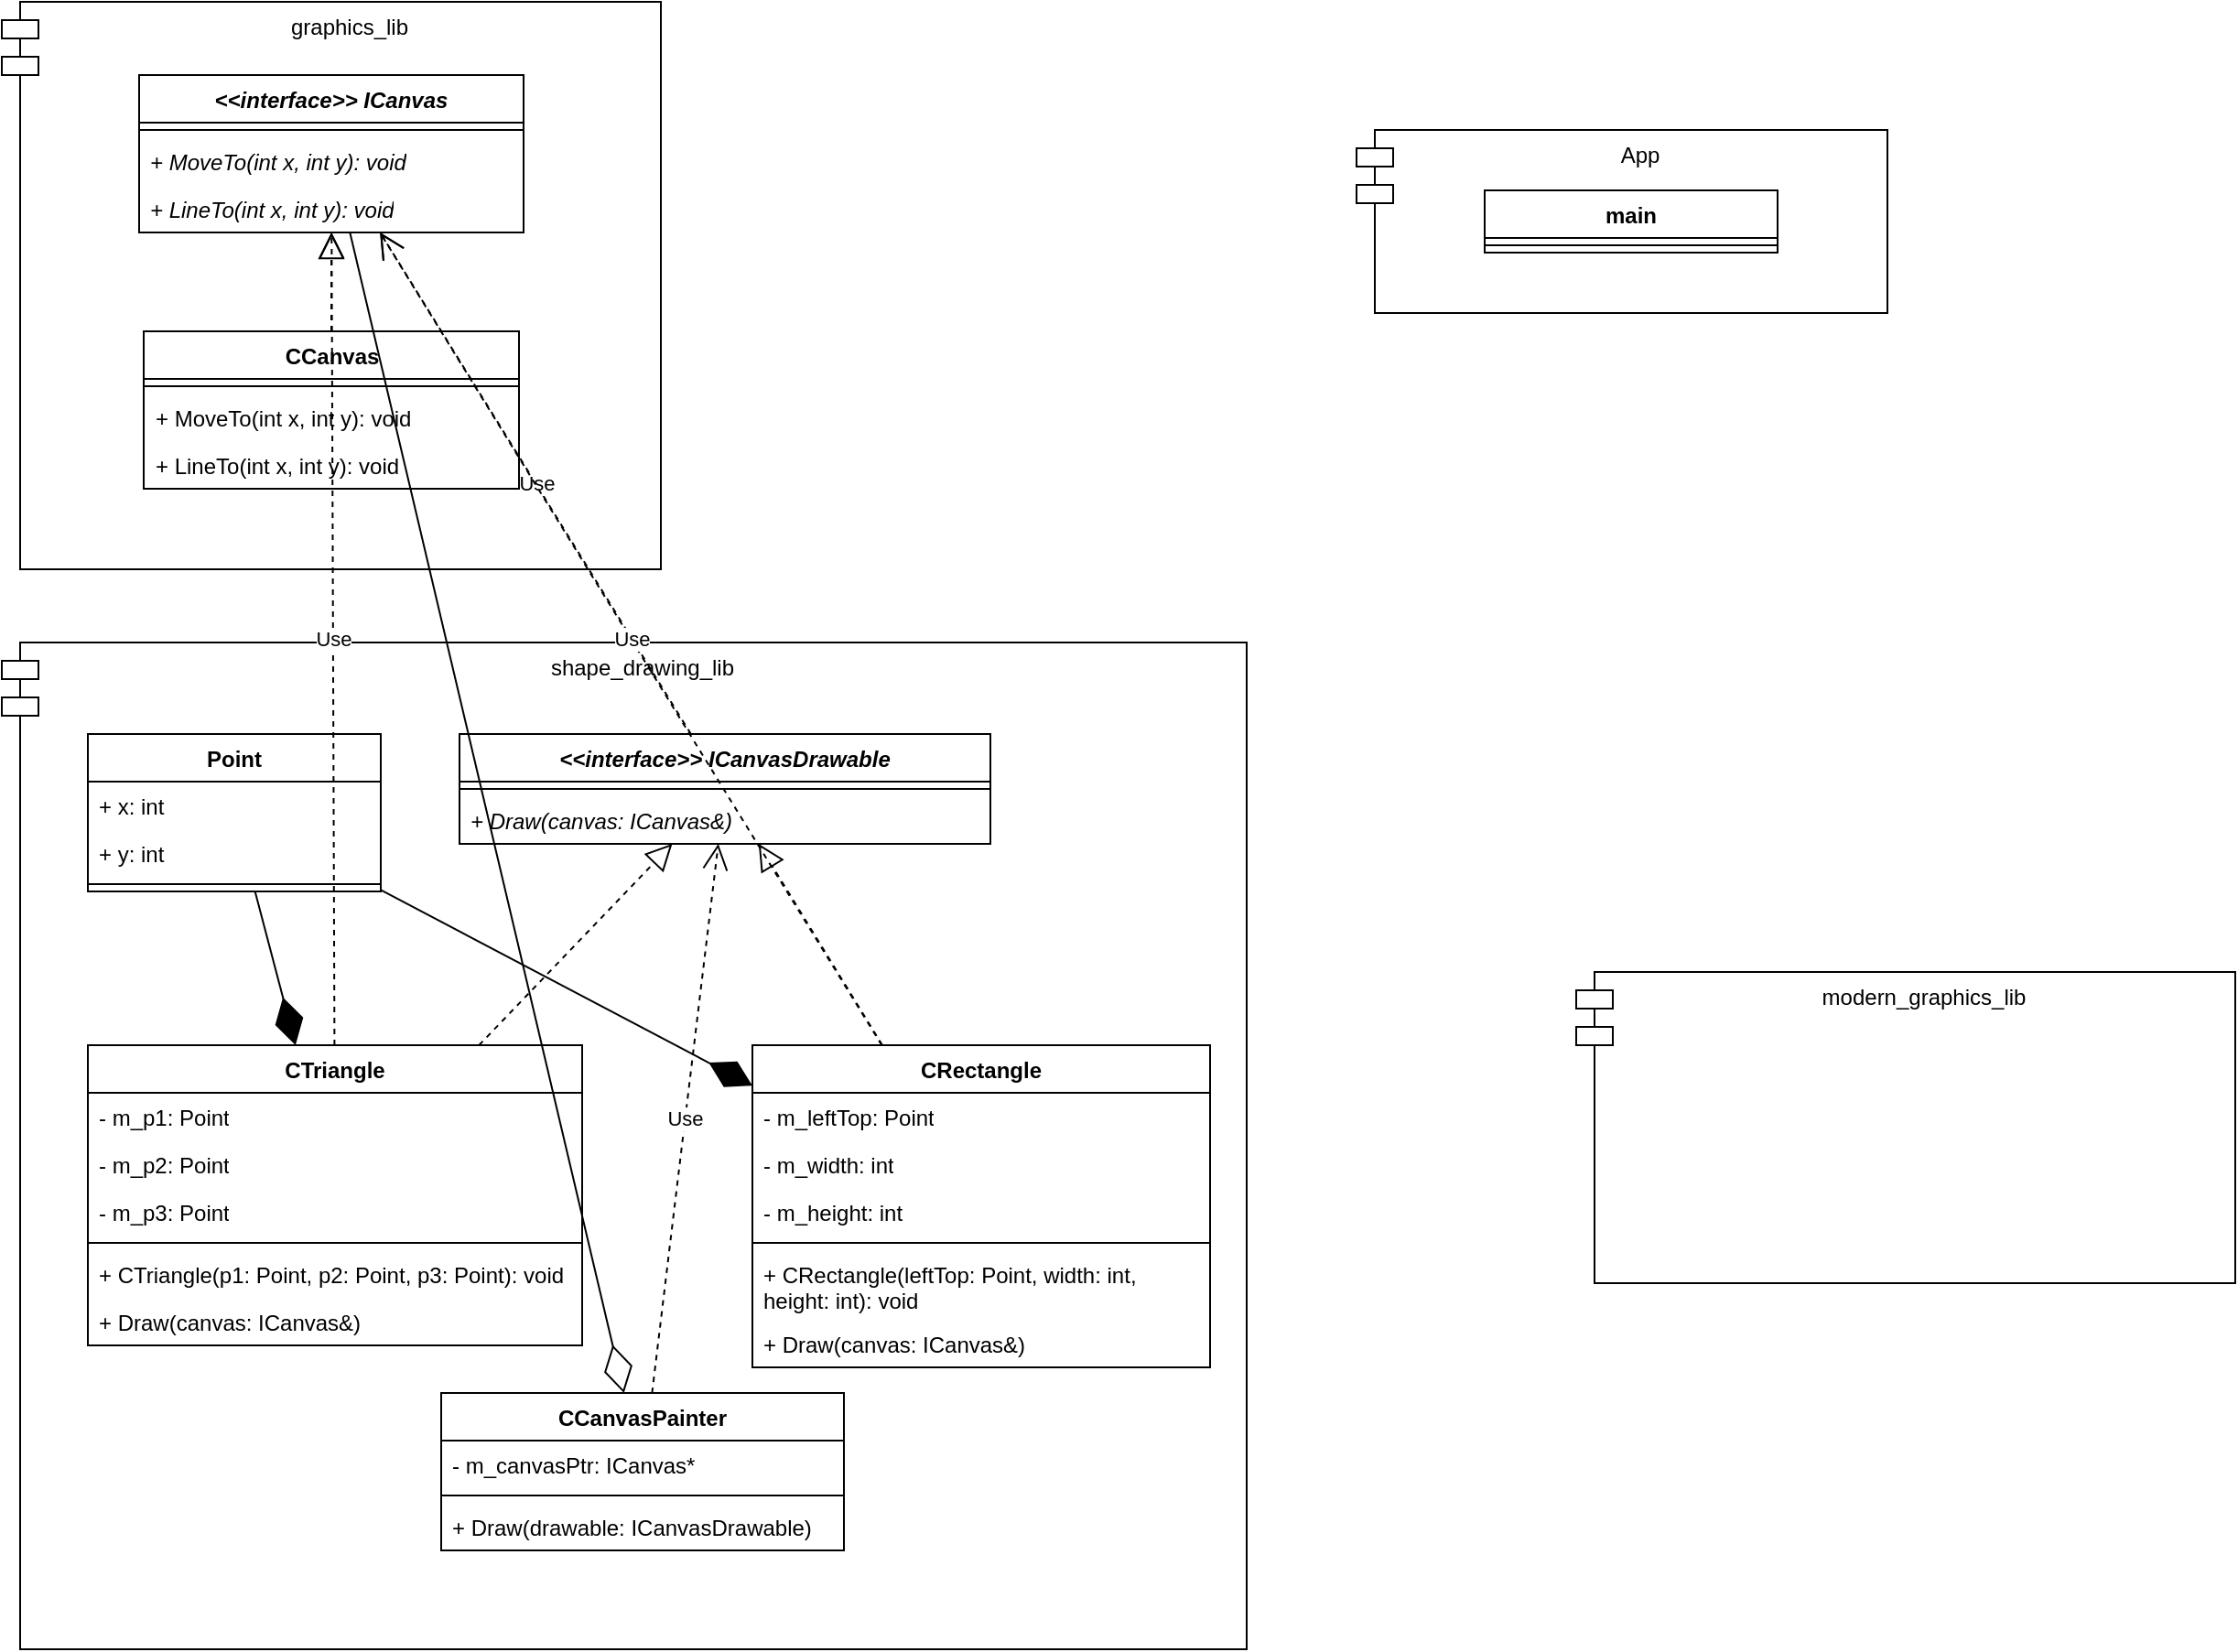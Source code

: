 <mxfile version="24.8.2">
  <diagram name="Страница — 1" id="Q5mQ6EyIHFrdvReiA6iZ">
    <mxGraphModel dx="2268" dy="770" grid="1" gridSize="10" guides="1" tooltips="1" connect="1" arrows="1" fold="1" page="1" pageScale="1" pageWidth="827" pageHeight="1169" math="0" shadow="0">
      <root>
        <mxCell id="0" />
        <mxCell id="1" parent="0" />
        <mxCell id="XjnwX9MCClepq0qYHrMa-5" value="App" style="shape=module;align=left;spacingLeft=20;align=center;verticalAlign=top;whiteSpace=wrap;html=1;" vertex="1" parent="1">
          <mxGeometry x="200" y="100" width="290" height="100" as="geometry" />
        </mxCell>
        <mxCell id="XjnwX9MCClepq0qYHrMa-1" value="main" style="swimlane;fontStyle=1;align=center;verticalAlign=top;childLayout=stackLayout;horizontal=1;startSize=26;horizontalStack=0;resizeParent=1;resizeParentMax=0;resizeLast=0;collapsible=1;marginBottom=0;whiteSpace=wrap;html=1;" vertex="1" parent="1">
          <mxGeometry x="270" y="133" width="160" height="34" as="geometry" />
        </mxCell>
        <mxCell id="XjnwX9MCClepq0qYHrMa-3" value="" style="line;strokeWidth=1;fillColor=none;align=left;verticalAlign=middle;spacingTop=-1;spacingLeft=3;spacingRight=3;rotatable=0;labelPosition=right;points=[];portConstraint=eastwest;strokeColor=inherit;" vertex="1" parent="XjnwX9MCClepq0qYHrMa-1">
          <mxGeometry y="26" width="160" height="8" as="geometry" />
        </mxCell>
        <mxCell id="XjnwX9MCClepq0qYHrMa-7" value="graphics_lib" style="shape=module;align=left;spacingLeft=20;align=center;verticalAlign=top;whiteSpace=wrap;html=1;" vertex="1" parent="1">
          <mxGeometry x="-540" y="30" width="360" height="310" as="geometry" />
        </mxCell>
        <mxCell id="XjnwX9MCClepq0qYHrMa-8" value="modern_graphics_lib" style="shape=module;align=left;spacingLeft=20;align=center;verticalAlign=top;whiteSpace=wrap;html=1;" vertex="1" parent="1">
          <mxGeometry x="320" y="560" width="360" height="170" as="geometry" />
        </mxCell>
        <mxCell id="XjnwX9MCClepq0qYHrMa-9" value="shape_drawing_lib" style="shape=module;align=left;spacingLeft=20;align=center;verticalAlign=top;whiteSpace=wrap;html=1;" vertex="1" parent="1">
          <mxGeometry x="-540" y="380" width="680" height="550" as="geometry" />
        </mxCell>
        <mxCell id="XjnwX9MCClepq0qYHrMa-10" value="&lt;i&gt;&amp;lt;&amp;lt;interface&amp;gt;&amp;gt; ICanvas&lt;/i&gt;" style="swimlane;fontStyle=1;align=center;verticalAlign=top;childLayout=stackLayout;horizontal=1;startSize=26;horizontalStack=0;resizeParent=1;resizeParentMax=0;resizeLast=0;collapsible=1;marginBottom=0;whiteSpace=wrap;html=1;" vertex="1" parent="1">
          <mxGeometry x="-465" y="70" width="210" height="86" as="geometry" />
        </mxCell>
        <mxCell id="XjnwX9MCClepq0qYHrMa-12" value="" style="line;strokeWidth=1;fillColor=none;align=left;verticalAlign=middle;spacingTop=-1;spacingLeft=3;spacingRight=3;rotatable=0;labelPosition=right;points=[];portConstraint=eastwest;strokeColor=inherit;" vertex="1" parent="XjnwX9MCClepq0qYHrMa-10">
          <mxGeometry y="26" width="210" height="8" as="geometry" />
        </mxCell>
        <mxCell id="XjnwX9MCClepq0qYHrMa-13" value="&lt;i&gt;+ MoveTo(int x, int y): void&lt;/i&gt;" style="text;strokeColor=none;fillColor=none;align=left;verticalAlign=top;spacingLeft=4;spacingRight=4;overflow=hidden;rotatable=0;points=[[0,0.5],[1,0.5]];portConstraint=eastwest;whiteSpace=wrap;html=1;" vertex="1" parent="XjnwX9MCClepq0qYHrMa-10">
          <mxGeometry y="34" width="210" height="26" as="geometry" />
        </mxCell>
        <mxCell id="XjnwX9MCClepq0qYHrMa-14" value="&lt;i&gt;+ LineTo(int x, int y): void&lt;/i&gt;" style="text;strokeColor=none;fillColor=none;align=left;verticalAlign=top;spacingLeft=4;spacingRight=4;overflow=hidden;rotatable=0;points=[[0,0.5],[1,0.5]];portConstraint=eastwest;whiteSpace=wrap;html=1;" vertex="1" parent="XjnwX9MCClepq0qYHrMa-10">
          <mxGeometry y="60" width="210" height="26" as="geometry" />
        </mxCell>
        <mxCell id="XjnwX9MCClepq0qYHrMa-15" value="CCanvas" style="swimlane;fontStyle=1;align=center;verticalAlign=top;childLayout=stackLayout;horizontal=1;startSize=26;horizontalStack=0;resizeParent=1;resizeParentMax=0;resizeLast=0;collapsible=1;marginBottom=0;whiteSpace=wrap;html=1;" vertex="1" parent="1">
          <mxGeometry x="-462.5" y="210" width="205" height="86" as="geometry" />
        </mxCell>
        <mxCell id="XjnwX9MCClepq0qYHrMa-17" value="" style="line;strokeWidth=1;fillColor=none;align=left;verticalAlign=middle;spacingTop=-1;spacingLeft=3;spacingRight=3;rotatable=0;labelPosition=right;points=[];portConstraint=eastwest;strokeColor=inherit;" vertex="1" parent="XjnwX9MCClepq0qYHrMa-15">
          <mxGeometry y="26" width="205" height="8" as="geometry" />
        </mxCell>
        <mxCell id="XjnwX9MCClepq0qYHrMa-19" value="+ MoveTo(int x, int y): void" style="text;strokeColor=none;fillColor=none;align=left;verticalAlign=top;spacingLeft=4;spacingRight=4;overflow=hidden;rotatable=0;points=[[0,0.5],[1,0.5]];portConstraint=eastwest;whiteSpace=wrap;html=1;" vertex="1" parent="XjnwX9MCClepq0qYHrMa-15">
          <mxGeometry y="34" width="205" height="26" as="geometry" />
        </mxCell>
        <mxCell id="XjnwX9MCClepq0qYHrMa-20" value="+ LineTo(int x, int y): void" style="text;strokeColor=none;fillColor=none;align=left;verticalAlign=top;spacingLeft=4;spacingRight=4;overflow=hidden;rotatable=0;points=[[0,0.5],[1,0.5]];portConstraint=eastwest;whiteSpace=wrap;html=1;" vertex="1" parent="XjnwX9MCClepq0qYHrMa-15">
          <mxGeometry y="60" width="205" height="26" as="geometry" />
        </mxCell>
        <mxCell id="XjnwX9MCClepq0qYHrMa-21" value="" style="endArrow=block;dashed=1;endFill=0;endSize=12;html=1;rounded=0;" edge="1" parent="1" source="XjnwX9MCClepq0qYHrMa-15" target="XjnwX9MCClepq0qYHrMa-10">
          <mxGeometry width="160" relative="1" as="geometry">
            <mxPoint x="-280" y="250" as="sourcePoint" />
            <mxPoint x="-120" y="250" as="targetPoint" />
          </mxGeometry>
        </mxCell>
        <mxCell id="XjnwX9MCClepq0qYHrMa-22" value="Point" style="swimlane;fontStyle=1;align=center;verticalAlign=top;childLayout=stackLayout;horizontal=1;startSize=26;horizontalStack=0;resizeParent=1;resizeParentMax=0;resizeLast=0;collapsible=1;marginBottom=0;whiteSpace=wrap;html=1;" vertex="1" parent="1">
          <mxGeometry x="-493" y="430" width="160" height="86" as="geometry" />
        </mxCell>
        <mxCell id="XjnwX9MCClepq0qYHrMa-23" value="+ x: int" style="text;strokeColor=none;fillColor=none;align=left;verticalAlign=top;spacingLeft=4;spacingRight=4;overflow=hidden;rotatable=0;points=[[0,0.5],[1,0.5]];portConstraint=eastwest;whiteSpace=wrap;html=1;" vertex="1" parent="XjnwX9MCClepq0qYHrMa-22">
          <mxGeometry y="26" width="160" height="26" as="geometry" />
        </mxCell>
        <mxCell id="XjnwX9MCClepq0qYHrMa-26" value="+ y: int" style="text;strokeColor=none;fillColor=none;align=left;verticalAlign=top;spacingLeft=4;spacingRight=4;overflow=hidden;rotatable=0;points=[[0,0.5],[1,0.5]];portConstraint=eastwest;whiteSpace=wrap;html=1;" vertex="1" parent="XjnwX9MCClepq0qYHrMa-22">
          <mxGeometry y="52" width="160" height="26" as="geometry" />
        </mxCell>
        <mxCell id="XjnwX9MCClepq0qYHrMa-24" value="" style="line;strokeWidth=1;fillColor=none;align=left;verticalAlign=middle;spacingTop=-1;spacingLeft=3;spacingRight=3;rotatable=0;labelPosition=right;points=[];portConstraint=eastwest;strokeColor=inherit;" vertex="1" parent="XjnwX9MCClepq0qYHrMa-22">
          <mxGeometry y="78" width="160" height="8" as="geometry" />
        </mxCell>
        <mxCell id="XjnwX9MCClepq0qYHrMa-27" value="&lt;i&gt;&amp;lt;&amp;lt;interface&amp;gt;&amp;gt; ICanvasDrawable&lt;/i&gt;" style="swimlane;fontStyle=1;align=center;verticalAlign=top;childLayout=stackLayout;horizontal=1;startSize=26;horizontalStack=0;resizeParent=1;resizeParentMax=0;resizeLast=0;collapsible=1;marginBottom=0;whiteSpace=wrap;html=1;" vertex="1" parent="1">
          <mxGeometry x="-290" y="430" width="290" height="60" as="geometry" />
        </mxCell>
        <mxCell id="XjnwX9MCClepq0qYHrMa-28" value="" style="line;strokeWidth=1;fillColor=none;align=left;verticalAlign=middle;spacingTop=-1;spacingLeft=3;spacingRight=3;rotatable=0;labelPosition=right;points=[];portConstraint=eastwest;strokeColor=inherit;" vertex="1" parent="XjnwX9MCClepq0qYHrMa-27">
          <mxGeometry y="26" width="290" height="8" as="geometry" />
        </mxCell>
        <mxCell id="XjnwX9MCClepq0qYHrMa-29" value="&lt;i&gt;+ Draw(canvas: ICanvas&amp;amp;)&lt;/i&gt;" style="text;strokeColor=none;fillColor=none;align=left;verticalAlign=top;spacingLeft=4;spacingRight=4;overflow=hidden;rotatable=0;points=[[0,0.5],[1,0.5]];portConstraint=eastwest;whiteSpace=wrap;html=1;" vertex="1" parent="XjnwX9MCClepq0qYHrMa-27">
          <mxGeometry y="34" width="290" height="26" as="geometry" />
        </mxCell>
        <mxCell id="XjnwX9MCClepq0qYHrMa-31" value="Use" style="endArrow=open;endSize=12;dashed=1;html=1;rounded=0;" edge="1" parent="1" source="XjnwX9MCClepq0qYHrMa-27" target="XjnwX9MCClepq0qYHrMa-10">
          <mxGeometry width="160" relative="1" as="geometry">
            <mxPoint x="-240" y="380" as="sourcePoint" />
            <mxPoint x="-80" y="380" as="targetPoint" />
          </mxGeometry>
        </mxCell>
        <mxCell id="XjnwX9MCClepq0qYHrMa-32" value="CTriangle" style="swimlane;fontStyle=1;align=center;verticalAlign=top;childLayout=stackLayout;horizontal=1;startSize=26;horizontalStack=0;resizeParent=1;resizeParentMax=0;resizeLast=0;collapsible=1;marginBottom=0;whiteSpace=wrap;html=1;" vertex="1" parent="1">
          <mxGeometry x="-493" y="600" width="270" height="164" as="geometry" />
        </mxCell>
        <mxCell id="XjnwX9MCClepq0qYHrMa-33" value="- m_p1: Point" style="text;strokeColor=none;fillColor=none;align=left;verticalAlign=top;spacingLeft=4;spacingRight=4;overflow=hidden;rotatable=0;points=[[0,0.5],[1,0.5]];portConstraint=eastwest;whiteSpace=wrap;html=1;" vertex="1" parent="XjnwX9MCClepq0qYHrMa-32">
          <mxGeometry y="26" width="270" height="26" as="geometry" />
        </mxCell>
        <mxCell id="XjnwX9MCClepq0qYHrMa-38" value="- m_p2: Point" style="text;strokeColor=none;fillColor=none;align=left;verticalAlign=top;spacingLeft=4;spacingRight=4;overflow=hidden;rotatable=0;points=[[0,0.5],[1,0.5]];portConstraint=eastwest;whiteSpace=wrap;html=1;" vertex="1" parent="XjnwX9MCClepq0qYHrMa-32">
          <mxGeometry y="52" width="270" height="26" as="geometry" />
        </mxCell>
        <mxCell id="XjnwX9MCClepq0qYHrMa-37" value="- m_p3: Point" style="text;strokeColor=none;fillColor=none;align=left;verticalAlign=top;spacingLeft=4;spacingRight=4;overflow=hidden;rotatable=0;points=[[0,0.5],[1,0.5]];portConstraint=eastwest;whiteSpace=wrap;html=1;" vertex="1" parent="XjnwX9MCClepq0qYHrMa-32">
          <mxGeometry y="78" width="270" height="26" as="geometry" />
        </mxCell>
        <mxCell id="XjnwX9MCClepq0qYHrMa-34" value="" style="line;strokeWidth=1;fillColor=none;align=left;verticalAlign=middle;spacingTop=-1;spacingLeft=3;spacingRight=3;rotatable=0;labelPosition=right;points=[];portConstraint=eastwest;strokeColor=inherit;" vertex="1" parent="XjnwX9MCClepq0qYHrMa-32">
          <mxGeometry y="104" width="270" height="8" as="geometry" />
        </mxCell>
        <mxCell id="XjnwX9MCClepq0qYHrMa-41" value="+ CTriangle(p1: Point, p2: Point, p3: Point): void" style="text;strokeColor=none;fillColor=none;align=left;verticalAlign=top;spacingLeft=4;spacingRight=4;overflow=hidden;rotatable=0;points=[[0,0.5],[1,0.5]];portConstraint=eastwest;whiteSpace=wrap;html=1;" vertex="1" parent="XjnwX9MCClepq0qYHrMa-32">
          <mxGeometry y="112" width="270" height="26" as="geometry" />
        </mxCell>
        <mxCell id="XjnwX9MCClepq0qYHrMa-35" value="+ Draw(canvas: ICanvas&amp;amp;)" style="text;strokeColor=none;fillColor=none;align=left;verticalAlign=top;spacingLeft=4;spacingRight=4;overflow=hidden;rotatable=0;points=[[0,0.5],[1,0.5]];portConstraint=eastwest;whiteSpace=wrap;html=1;" vertex="1" parent="XjnwX9MCClepq0qYHrMa-32">
          <mxGeometry y="138" width="270" height="26" as="geometry" />
        </mxCell>
        <mxCell id="XjnwX9MCClepq0qYHrMa-36" value="" style="endArrow=block;dashed=1;endFill=0;endSize=12;html=1;rounded=0;" edge="1" parent="1" source="XjnwX9MCClepq0qYHrMa-32" target="XjnwX9MCClepq0qYHrMa-27">
          <mxGeometry width="160" relative="1" as="geometry">
            <mxPoint x="-290" y="510" as="sourcePoint" />
            <mxPoint x="-130" y="510" as="targetPoint" />
          </mxGeometry>
        </mxCell>
        <mxCell id="XjnwX9MCClepq0qYHrMa-40" value="" style="endArrow=diamondThin;endFill=1;endSize=24;html=1;rounded=0;" edge="1" parent="1" source="XjnwX9MCClepq0qYHrMa-22" target="XjnwX9MCClepq0qYHrMa-32">
          <mxGeometry width="160" relative="1" as="geometry">
            <mxPoint x="-210" y="480" as="sourcePoint" />
            <mxPoint x="-50" y="480" as="targetPoint" />
          </mxGeometry>
        </mxCell>
        <mxCell id="XjnwX9MCClepq0qYHrMa-42" value="CRectangle" style="swimlane;fontStyle=1;align=center;verticalAlign=top;childLayout=stackLayout;horizontal=1;startSize=26;horizontalStack=0;resizeParent=1;resizeParentMax=0;resizeLast=0;collapsible=1;marginBottom=0;whiteSpace=wrap;html=1;" vertex="1" parent="1">
          <mxGeometry x="-130" y="600" width="250" height="176" as="geometry" />
        </mxCell>
        <mxCell id="XjnwX9MCClepq0qYHrMa-43" value="- m_leftTop: Point" style="text;strokeColor=none;fillColor=none;align=left;verticalAlign=top;spacingLeft=4;spacingRight=4;overflow=hidden;rotatable=0;points=[[0,0.5],[1,0.5]];portConstraint=eastwest;whiteSpace=wrap;html=1;" vertex="1" parent="XjnwX9MCClepq0qYHrMa-42">
          <mxGeometry y="26" width="250" height="26" as="geometry" />
        </mxCell>
        <mxCell id="XjnwX9MCClepq0qYHrMa-44" value="- m_width: int" style="text;strokeColor=none;fillColor=none;align=left;verticalAlign=top;spacingLeft=4;spacingRight=4;overflow=hidden;rotatable=0;points=[[0,0.5],[1,0.5]];portConstraint=eastwest;whiteSpace=wrap;html=1;" vertex="1" parent="XjnwX9MCClepq0qYHrMa-42">
          <mxGeometry y="52" width="250" height="26" as="geometry" />
        </mxCell>
        <mxCell id="XjnwX9MCClepq0qYHrMa-45" value="- m_height: int" style="text;strokeColor=none;fillColor=none;align=left;verticalAlign=top;spacingLeft=4;spacingRight=4;overflow=hidden;rotatable=0;points=[[0,0.5],[1,0.5]];portConstraint=eastwest;whiteSpace=wrap;html=1;" vertex="1" parent="XjnwX9MCClepq0qYHrMa-42">
          <mxGeometry y="78" width="250" height="26" as="geometry" />
        </mxCell>
        <mxCell id="XjnwX9MCClepq0qYHrMa-46" value="" style="line;strokeWidth=1;fillColor=none;align=left;verticalAlign=middle;spacingTop=-1;spacingLeft=3;spacingRight=3;rotatable=0;labelPosition=right;points=[];portConstraint=eastwest;strokeColor=inherit;" vertex="1" parent="XjnwX9MCClepq0qYHrMa-42">
          <mxGeometry y="104" width="250" height="8" as="geometry" />
        </mxCell>
        <mxCell id="XjnwX9MCClepq0qYHrMa-47" value="+&amp;nbsp;&lt;span style=&quot;text-align: center;&quot;&gt;CRectangle&lt;/span&gt;(leftTop: Point, width: int, height: int): void" style="text;strokeColor=none;fillColor=none;align=left;verticalAlign=top;spacingLeft=4;spacingRight=4;overflow=hidden;rotatable=0;points=[[0,0.5],[1,0.5]];portConstraint=eastwest;whiteSpace=wrap;html=1;" vertex="1" parent="XjnwX9MCClepq0qYHrMa-42">
          <mxGeometry y="112" width="250" height="38" as="geometry" />
        </mxCell>
        <mxCell id="XjnwX9MCClepq0qYHrMa-48" value="+ Draw(canvas: ICanvas&amp;amp;)" style="text;strokeColor=none;fillColor=none;align=left;verticalAlign=top;spacingLeft=4;spacingRight=4;overflow=hidden;rotatable=0;points=[[0,0.5],[1,0.5]];portConstraint=eastwest;whiteSpace=wrap;html=1;" vertex="1" parent="XjnwX9MCClepq0qYHrMa-42">
          <mxGeometry y="150" width="250" height="26" as="geometry" />
        </mxCell>
        <mxCell id="XjnwX9MCClepq0qYHrMa-51" value="" style="endArrow=block;dashed=1;endFill=0;endSize=12;html=1;rounded=0;" edge="1" parent="1" source="XjnwX9MCClepq0qYHrMa-42" target="XjnwX9MCClepq0qYHrMa-27">
          <mxGeometry width="160" relative="1" as="geometry">
            <mxPoint x="-190" y="600" as="sourcePoint" />
            <mxPoint x="-30" y="600" as="targetPoint" />
          </mxGeometry>
        </mxCell>
        <mxCell id="XjnwX9MCClepq0qYHrMa-52" value="" style="endArrow=diamondThin;endFill=1;endSize=24;html=1;rounded=0;" edge="1" parent="1" source="XjnwX9MCClepq0qYHrMa-22" target="XjnwX9MCClepq0qYHrMa-42">
          <mxGeometry width="160" relative="1" as="geometry">
            <mxPoint x="-250" y="560" as="sourcePoint" />
            <mxPoint x="-90" y="560" as="targetPoint" />
          </mxGeometry>
        </mxCell>
        <mxCell id="XjnwX9MCClepq0qYHrMa-53" value="Use" style="endArrow=open;endSize=12;dashed=1;html=1;rounded=0;" edge="1" parent="1" source="XjnwX9MCClepq0qYHrMa-42" target="XjnwX9MCClepq0qYHrMa-10">
          <mxGeometry width="160" relative="1" as="geometry">
            <mxPoint x="-250" y="560" as="sourcePoint" />
            <mxPoint x="-90" y="560" as="targetPoint" />
          </mxGeometry>
        </mxCell>
        <mxCell id="XjnwX9MCClepq0qYHrMa-54" value="Use" style="endArrow=open;endSize=12;dashed=1;html=1;rounded=0;" edge="1" parent="1" source="XjnwX9MCClepq0qYHrMa-32" target="XjnwX9MCClepq0qYHrMa-10">
          <mxGeometry width="160" relative="1" as="geometry">
            <mxPoint x="-98" y="610" as="sourcePoint" />
            <mxPoint x="-328" y="166" as="targetPoint" />
          </mxGeometry>
        </mxCell>
        <mxCell id="XjnwX9MCClepq0qYHrMa-55" value="CCanvasPainter" style="swimlane;fontStyle=1;align=center;verticalAlign=top;childLayout=stackLayout;horizontal=1;startSize=26;horizontalStack=0;resizeParent=1;resizeParentMax=0;resizeLast=0;collapsible=1;marginBottom=0;whiteSpace=wrap;html=1;" vertex="1" parent="1">
          <mxGeometry x="-300" y="790" width="220" height="86" as="geometry" />
        </mxCell>
        <mxCell id="XjnwX9MCClepq0qYHrMa-56" value="- m_canvasPtr: ICanvas*" style="text;strokeColor=none;fillColor=none;align=left;verticalAlign=top;spacingLeft=4;spacingRight=4;overflow=hidden;rotatable=0;points=[[0,0.5],[1,0.5]];portConstraint=eastwest;whiteSpace=wrap;html=1;" vertex="1" parent="XjnwX9MCClepq0qYHrMa-55">
          <mxGeometry y="26" width="220" height="26" as="geometry" />
        </mxCell>
        <mxCell id="XjnwX9MCClepq0qYHrMa-57" value="" style="line;strokeWidth=1;fillColor=none;align=left;verticalAlign=middle;spacingTop=-1;spacingLeft=3;spacingRight=3;rotatable=0;labelPosition=right;points=[];portConstraint=eastwest;strokeColor=inherit;" vertex="1" parent="XjnwX9MCClepq0qYHrMa-55">
          <mxGeometry y="52" width="220" height="8" as="geometry" />
        </mxCell>
        <mxCell id="XjnwX9MCClepq0qYHrMa-58" value="+ Draw(drawable: ICanvasDrawable)" style="text;strokeColor=none;fillColor=none;align=left;verticalAlign=top;spacingLeft=4;spacingRight=4;overflow=hidden;rotatable=0;points=[[0,0.5],[1,0.5]];portConstraint=eastwest;whiteSpace=wrap;html=1;" vertex="1" parent="XjnwX9MCClepq0qYHrMa-55">
          <mxGeometry y="60" width="220" height="26" as="geometry" />
        </mxCell>
        <mxCell id="XjnwX9MCClepq0qYHrMa-59" value="" style="endArrow=diamondThin;endFill=0;endSize=24;html=1;rounded=0;" edge="1" parent="1" source="XjnwX9MCClepq0qYHrMa-10" target="XjnwX9MCClepq0qYHrMa-55">
          <mxGeometry width="160" relative="1" as="geometry">
            <mxPoint x="-260" y="660" as="sourcePoint" />
            <mxPoint x="-100" y="660" as="targetPoint" />
          </mxGeometry>
        </mxCell>
        <mxCell id="XjnwX9MCClepq0qYHrMa-60" value="Use" style="endArrow=open;endSize=12;dashed=1;html=1;rounded=0;" edge="1" parent="1" source="XjnwX9MCClepq0qYHrMa-55" target="XjnwX9MCClepq0qYHrMa-27">
          <mxGeometry width="160" relative="1" as="geometry">
            <mxPoint x="-230" y="680" as="sourcePoint" />
            <mxPoint x="-70" y="680" as="targetPoint" />
          </mxGeometry>
        </mxCell>
      </root>
    </mxGraphModel>
  </diagram>
</mxfile>

